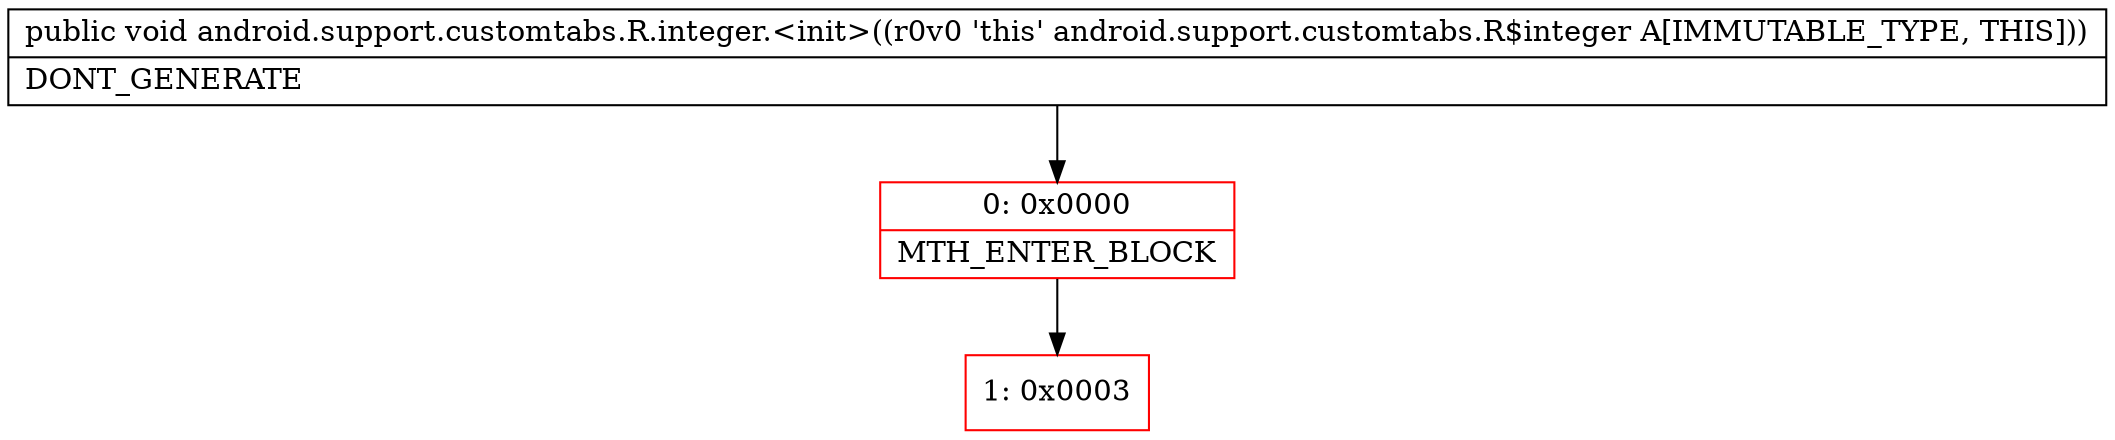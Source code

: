 digraph "CFG forandroid.support.customtabs.R.integer.\<init\>()V" {
subgraph cluster_Region_517465869 {
label = "R(0)";
node [shape=record,color=blue];
}
Node_0 [shape=record,color=red,label="{0\:\ 0x0000|MTH_ENTER_BLOCK\l}"];
Node_1 [shape=record,color=red,label="{1\:\ 0x0003}"];
MethodNode[shape=record,label="{public void android.support.customtabs.R.integer.\<init\>((r0v0 'this' android.support.customtabs.R$integer A[IMMUTABLE_TYPE, THIS]))  | DONT_GENERATE\l}"];
MethodNode -> Node_0;
Node_0 -> Node_1;
}

